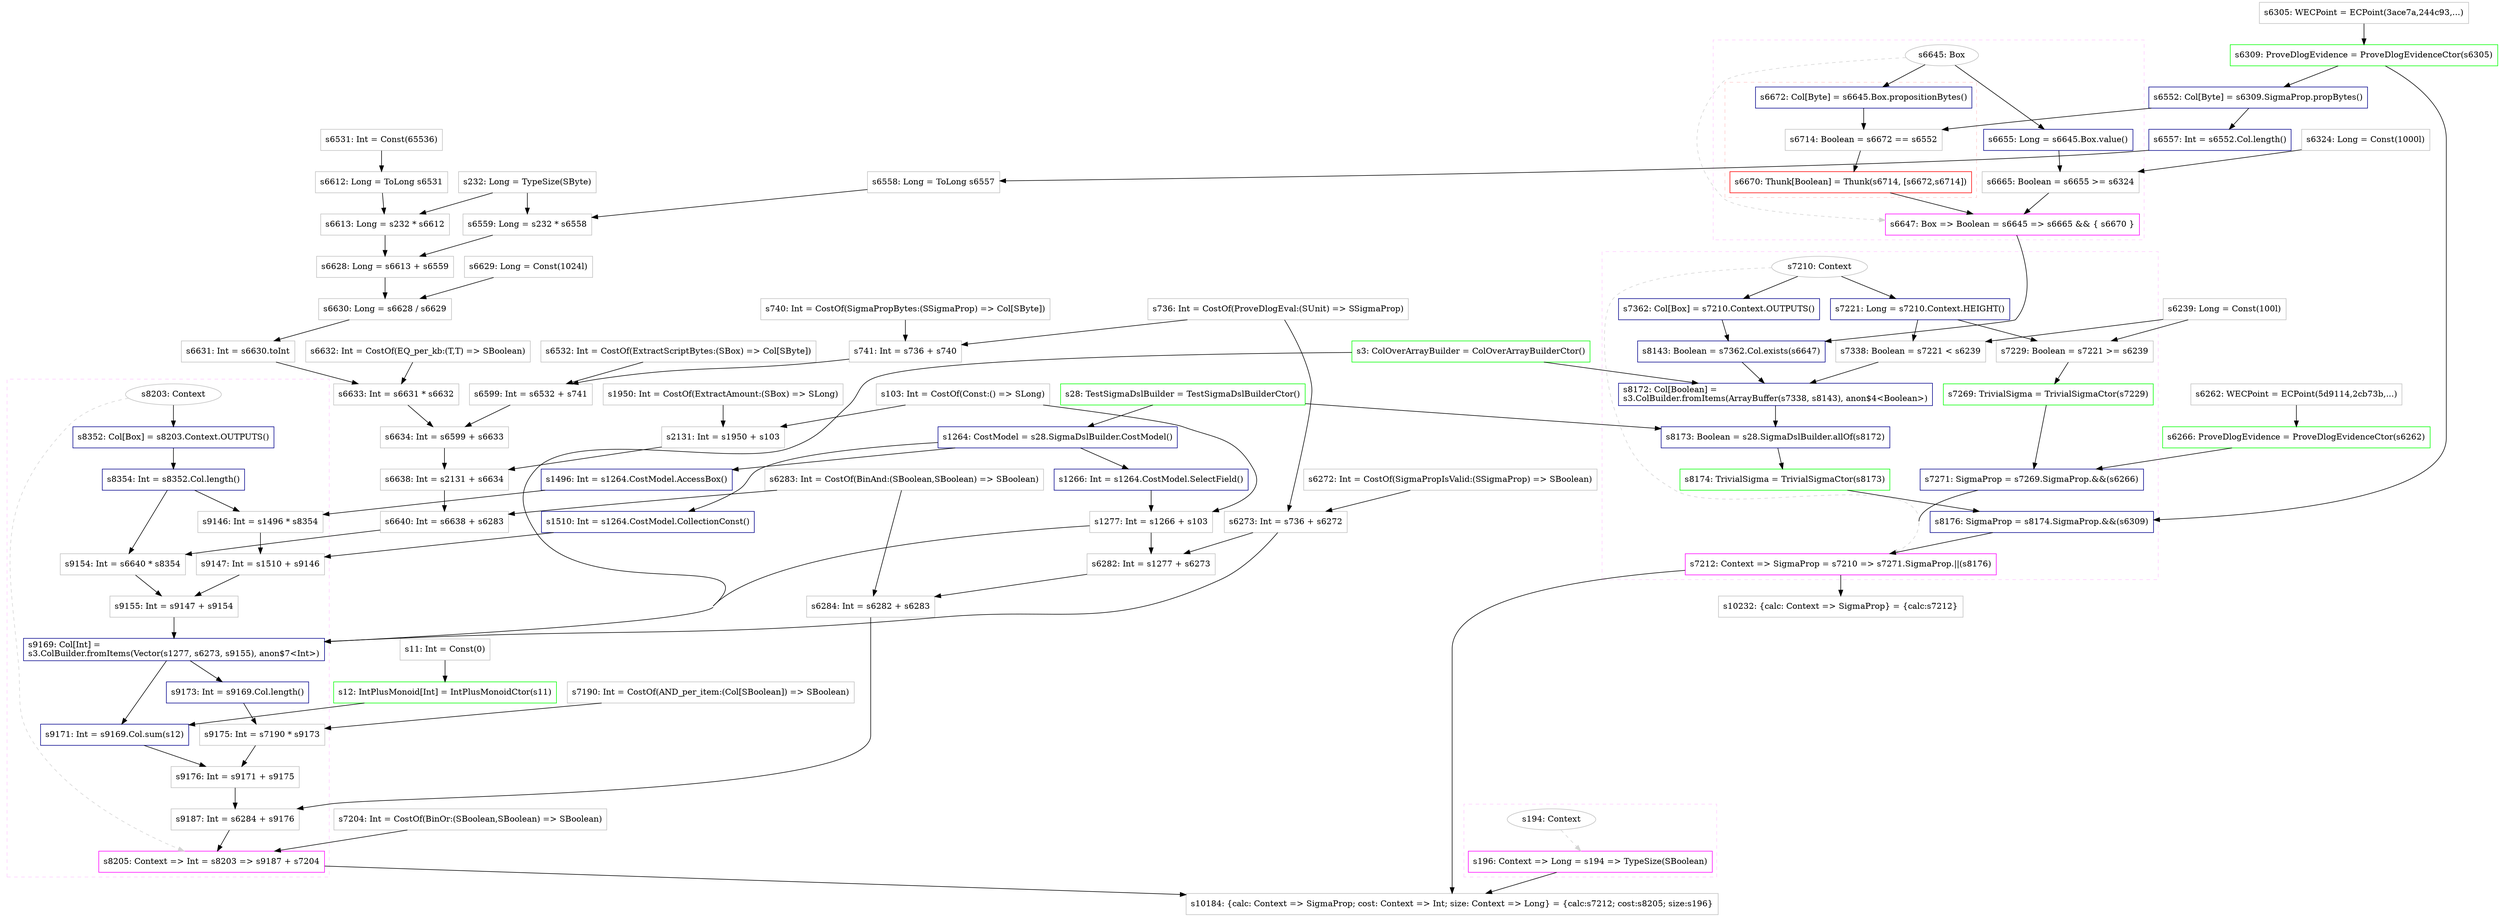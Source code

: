 digraph "CrowdFunding" {
concentrate=true
node [style=filled, fillcolor=orangered]

"s28" [
label="s28: TestSigmaDslBuilder = TestSigmaDslBuilderCtor()"
shape=box, color=green, tooltip="s28:TestSigmaDslBuilder", style=filled, fillcolor=white
]
"s6239" [
label="s6239: Long = Const(100l)"
shape=box, color=gray, tooltip="s6239:Long", style=filled, fillcolor=white
]
"s6305" [
label="s6305: WECPoint = ECPoint(3ace7a,244c93,...)"
shape=box, color=gray, tooltip="s6305:WECPoint", style=filled, fillcolor=white
]
"s6309" [
label="s6309: ProveDlogEvidence = ProveDlogEvidenceCtor(s6305)"
shape=box, color=green, tooltip="s6309:ProveDlogEvidence", style=filled, fillcolor=white
]
"s6552" [
label="s6552: Col[Byte] = s6309.SigmaProp.propBytes()"
shape=box, color=darkblue, tooltip="s6552:Col[Byte]", style=filled, fillcolor=white
]
"s6324" [
label="s6324: Long = Const(1000l)"
shape=box, color=gray, tooltip="s6324:Long", style=filled, fillcolor=white
]
subgraph cluster_s6647 {
style=dashed; color="#FFCCFF"
"s6645" [
label="s6645: Box"
shape=oval, color=gray, tooltip="s6645:Box", style=filled, fillcolor=white
]
"s6647" [
label="s6647: Box => Boolean = s6645 => s6665 && { s6670 }"
shape=box, color=magenta, tooltip="s6647:Box => Boolean", style=filled, fillcolor=white
]
{rank=source; s6645}
"s6655" [
label="s6655: Long = s6645.Box.value()"
shape=box, color=darkblue, tooltip="s6655:Long", style=filled, fillcolor=white
]
"s6665" [
label="s6665: Boolean = s6655 >= s6324"
shape=box, color=gray, tooltip="s6665:Boolean", style=filled, fillcolor=white
]
subgraph cluster_s6670 {
style=dashed; color="#FFCCCC"
"s6670" [
label="s6670: Thunk[Boolean] = Thunk(s6714, [s6672,s6714])"
shape=box, color=red, tooltip="s6670:Thunk[Boolean]", style=filled, fillcolor=white
]
"s6672" [
label="s6672: Col[Byte] = s6645.Box.propositionBytes()"
shape=box, color=darkblue, tooltip="s6672:Col[Byte]", style=filled, fillcolor=white
]
"s6714" [
label="s6714: Boolean = s6672 == s6552"
shape=box, color=gray, tooltip="s6714:Boolean", style=filled, fillcolor=white
]
{rank=sink; s6670}
}
{rank=sink; s6647}
}
"s3" [
label="s3: ColOverArrayBuilder = ColOverArrayBuilderCtor()"
shape=box, color=green, tooltip="s3:ColOverArrayBuilder", style=filled, fillcolor=white
]
"s6262" [
label="s6262: WECPoint = ECPoint(5d9114,2cb73b,...)"
shape=box, color=gray, tooltip="s6262:WECPoint", style=filled, fillcolor=white
]
"s6266" [
label="s6266: ProveDlogEvidence = ProveDlogEvidenceCtor(s6262)"
shape=box, color=green, tooltip="s6266:ProveDlogEvidence", style=filled, fillcolor=white
]
subgraph cluster_s7212 {
style=dashed; color="#FFCCFF"
"s7210" [
label="s7210: Context"
shape=oval, color=gray, tooltip="s7210:Context", style=filled, fillcolor=white
]
"s7212" [
label="s7212: Context => SigmaProp = s7210 => s7271.SigmaProp.||(s8176)"
shape=box, color=magenta, tooltip="s7212:Context => SigmaProp", style=filled, fillcolor=white
]
{rank=source; s7210}
"s7221" [
label="s7221: Long = s7210.Context.HEIGHT()"
shape=box, color=darkblue, tooltip="s7221:Long", style=filled, fillcolor=white
]
"s7229" [
label="s7229: Boolean = s7221 >= s6239"
shape=box, color=gray, tooltip="s7229:Boolean", style=filled, fillcolor=white
]
"s7269" [
label="s7269: TrivialSigma = TrivialSigmaCtor(s7229)"
shape=box, color=green, tooltip="s7269:TrivialSigma", style=filled, fillcolor=white
]
"s7271" [
label="s7271: SigmaProp = s7269.SigmaProp.&&(s6266)"
shape=box, color=darkblue, tooltip="s7271:SigmaProp", style=filled, fillcolor=white
]
"s7338" [
label="s7338: Boolean = s7221 < s6239"
shape=box, color=gray, tooltip="s7338:Boolean", style=filled, fillcolor=white
]
"s7362" [
label="s7362: Col[Box] = s7210.Context.OUTPUTS()"
shape=box, color=darkblue, tooltip="s7362:Col[Box]", style=filled, fillcolor=white
]
"s8143" [
label="s8143: Boolean = s7362.Col.exists(s6647)"
shape=box, color=darkblue, tooltip="s8143:Boolean", style=filled, fillcolor=white
]
"s8172" [
label="s8172: Col[Boolean] =\ls3.ColBuilder.fromItems(ArrayBuffer(s7338, s8143), anon$4<Boolean>)\l"
shape=box, color=darkblue, tooltip="s8172:Col[Boolean]", style=filled, fillcolor=white
]
"s8173" [
label="s8173: Boolean = s28.SigmaDslBuilder.allOf(s8172)"
shape=box, color=darkblue, tooltip="s8173:Boolean", style=filled, fillcolor=white
]
"s8174" [
label="s8174: TrivialSigma = TrivialSigmaCtor(s8173)"
shape=box, color=green, tooltip="s8174:TrivialSigma", style=filled, fillcolor=white
]
"s8176" [
label="s8176: SigmaProp = s8174.SigmaProp.&&(s6309)"
shape=box, color=darkblue, tooltip="s8176:SigmaProp", style=filled, fillcolor=white
]
{rank=sink; s7212}
}
"s1950" [
label="s1950: Int = CostOf(ExtractAmount:(SBox) => SLong)"
shape=box, color=gray, tooltip="s1950:Int", style=filled, fillcolor=white
]
"s103" [
label="s103: Int = CostOf(Const:() => SLong)"
shape=box, color=gray, tooltip="s103:Int", style=filled, fillcolor=white
]
"s2131" [
label="s2131: Int = s1950 + s103"
shape=box, color=gray, tooltip="s2131:Int", style=filled, fillcolor=white
]
"s6532" [
label="s6532: Int = CostOf(ExtractScriptBytes:(SBox) => Col[SByte])"
shape=box, color=gray, tooltip="s6532:Int", style=filled, fillcolor=white
]
"s736" [
label="s736: Int = CostOf(ProveDlogEval:(SUnit) => SSigmaProp)"
shape=box, color=gray, tooltip="s736:Int", style=filled, fillcolor=white
]
"s740" [
label="s740: Int = CostOf(SigmaPropBytes:(SSigmaProp) => Col[SByte])"
shape=box, color=gray, tooltip="s740:Int", style=filled, fillcolor=white
]
"s741" [
label="s741: Int = s736 + s740"
shape=box, color=gray, tooltip="s741:Int", style=filled, fillcolor=white
]
"s6599" [
label="s6599: Int = s6532 + s741"
shape=box, color=gray, tooltip="s6599:Int", style=filled, fillcolor=white
]
"s232" [
label="s232: Long = TypeSize(SByte)"
shape=box, color=gray, tooltip="s232:Long", style=filled, fillcolor=white
]
"s6531" [
label="s6531: Int = Const(65536)"
shape=box, color=gray, tooltip="s6531:Int", style=filled, fillcolor=white
]
"s6612" [
label="s6612: Long = ToLong s6531"
shape=box, color=gray, tooltip="s6612:Long", style=filled, fillcolor=white
]
"s6613" [
label="s6613: Long = s232 * s6612"
shape=box, color=gray, tooltip="s6613:Long", style=filled, fillcolor=white
]
"s6557" [
label="s6557: Int = s6552.Col.length()"
shape=box, color=darkblue, tooltip="s6557:Int", style=filled, fillcolor=white
]
"s6558" [
label="s6558: Long = ToLong s6557"
shape=box, color=gray, tooltip="s6558:Long", style=filled, fillcolor=white
]
"s6559" [
label="s6559: Long = s232 * s6558"
shape=box, color=gray, tooltip="s6559:Long", style=filled, fillcolor=white
]
"s6628" [
label="s6628: Long = s6613 + s6559"
shape=box, color=gray, tooltip="s6628:Long", style=filled, fillcolor=white
]
"s6629" [
label="s6629: Long = Const(1024l)"
shape=box, color=gray, tooltip="s6629:Long", style=filled, fillcolor=white
]
"s6630" [
label="s6630: Long = s6628 / s6629"
shape=box, color=gray, tooltip="s6630:Long", style=filled, fillcolor=white
]
"s6631" [
label="s6631: Int = s6630.toInt"
shape=box, color=gray, tooltip="s6631:Int", style=filled, fillcolor=white
]
"s6632" [
label="s6632: Int = CostOf(EQ_per_kb:(T,T) => SBoolean)"
shape=box, color=gray, tooltip="s6632:Int", style=filled, fillcolor=white
]
"s6633" [
label="s6633: Int = s6631 * s6632"
shape=box, color=gray, tooltip="s6633:Int", style=filled, fillcolor=white
]
"s6634" [
label="s6634: Int = s6599 + s6633"
shape=box, color=gray, tooltip="s6634:Int", style=filled, fillcolor=white
]
"s6638" [
label="s6638: Int = s2131 + s6634"
shape=box, color=gray, tooltip="s6638:Int", style=filled, fillcolor=white
]
"s6283" [
label="s6283: Int = CostOf(BinAnd:(SBoolean,SBoolean) => SBoolean)"
shape=box, color=gray, tooltip="s6283:Int", style=filled, fillcolor=white
]
"s6640" [
label="s6640: Int = s6638 + s6283"
shape=box, color=gray, tooltip="s6640:Int", style=filled, fillcolor=white
]
"s7204" [
label="s7204: Int = CostOf(BinOr:(SBoolean,SBoolean) => SBoolean)"
shape=box, color=gray, tooltip="s7204:Int", style=filled, fillcolor=white
]
"s1264" [
label="s1264: CostModel = s28.SigmaDslBuilder.CostModel()"
shape=box, color=darkblue, tooltip="s1264:CostModel", style=filled, fillcolor=white
]
"s1510" [
label="s1510: Int = s1264.CostModel.CollectionConst()"
shape=box, color=darkblue, tooltip="s1510:Int", style=filled, fillcolor=white
]
"s11" [
label="s11: Int = Const(0)"
shape=box, color=gray, tooltip="s11:Int", style=filled, fillcolor=white
]
"s12" [
label="s12: IntPlusMonoid[Int] = IntPlusMonoidCtor(s11)"
shape=box, color=green, tooltip="s12:IntPlusMonoid[Int]", style=filled, fillcolor=white
]
"s1496" [
label="s1496: Int = s1264.CostModel.AccessBox()"
shape=box, color=darkblue, tooltip="s1496:Int", style=filled, fillcolor=white
]
"s1266" [
label="s1266: Int = s1264.CostModel.SelectField()"
shape=box, color=darkblue, tooltip="s1266:Int", style=filled, fillcolor=white
]
"s1277" [
label="s1277: Int = s1266 + s103"
shape=box, color=gray, tooltip="s1277:Int", style=filled, fillcolor=white
]
"s7190" [
label="s7190: Int = CostOf(AND_per_item:(Col[SBoolean]) => SBoolean)"
shape=box, color=gray, tooltip="s7190:Int", style=filled, fillcolor=white
]
"s6272" [
label="s6272: Int = CostOf(SigmaPropIsValid:(SSigmaProp) => SBoolean)"
shape=box, color=gray, tooltip="s6272:Int", style=filled, fillcolor=white
]
"s6273" [
label="s6273: Int = s736 + s6272"
shape=box, color=gray, tooltip="s6273:Int", style=filled, fillcolor=white
]
"s6282" [
label="s6282: Int = s1277 + s6273"
shape=box, color=gray, tooltip="s6282:Int", style=filled, fillcolor=white
]
"s6284" [
label="s6284: Int = s6282 + s6283"
shape=box, color=gray, tooltip="s6284:Int", style=filled, fillcolor=white
]
subgraph cluster_s8205 {
style=dashed; color="#FFCCFF"
"s8203" [
label="s8203: Context"
shape=oval, color=gray, tooltip="s8203:Context", style=filled, fillcolor=white
]
"s8205" [
label="s8205: Context => Int = s8203 => s9187 + s7204"
shape=box, color=magenta, tooltip="s8205:Context => Int", style=filled, fillcolor=white
]
{rank=source; s8203}
"s8352" [
label="s8352: Col[Box] = s8203.Context.OUTPUTS()"
shape=box, color=darkblue, tooltip="s8352:Col[Box]", style=filled, fillcolor=white
]
"s8354" [
label="s8354: Int = s8352.Col.length()"
shape=box, color=darkblue, tooltip="s8354:Int", style=filled, fillcolor=white
]
"s9146" [
label="s9146: Int = s1496 * s8354"
shape=box, color=gray, tooltip="s9146:Int", style=filled, fillcolor=white
]
"s9147" [
label="s9147: Int = s1510 + s9146"
shape=box, color=gray, tooltip="s9147:Int", style=filled, fillcolor=white
]
"s9154" [
label="s9154: Int = s6640 * s8354"
shape=box, color=gray, tooltip="s9154:Int", style=filled, fillcolor=white
]
"s9155" [
label="s9155: Int = s9147 + s9154"
shape=box, color=gray, tooltip="s9155:Int", style=filled, fillcolor=white
]
"s9169" [
label="s9169: Col[Int] =\ls3.ColBuilder.fromItems(Vector(s1277, s6273, s9155), anon$7<Int>)\l"
shape=box, color=darkblue, tooltip="s9169:Col[Int]", style=filled, fillcolor=white
]
"s9171" [
label="s9171: Int = s9169.Col.sum(s12)"
shape=box, color=darkblue, tooltip="s9171:Int", style=filled, fillcolor=white
]
"s9173" [
label="s9173: Int = s9169.Col.length()"
shape=box, color=darkblue, tooltip="s9173:Int", style=filled, fillcolor=white
]
"s9175" [
label="s9175: Int = s7190 * s9173"
shape=box, color=gray, tooltip="s9175:Int", style=filled, fillcolor=white
]
"s9176" [
label="s9176: Int = s9171 + s9175"
shape=box, color=gray, tooltip="s9176:Int", style=filled, fillcolor=white
]
"s9187" [
label="s9187: Int = s6284 + s9176"
shape=box, color=gray, tooltip="s9187:Int", style=filled, fillcolor=white
]
{rank=sink; s8205}
}
subgraph cluster_s196 {
style=dashed; color="#FFCCFF"
"s194" [
label="s194: Context"
shape=oval, color=gray, tooltip="s194:Context", style=filled, fillcolor=white
]
"s196" [
label="s196: Context => Long = s194 => TypeSize(SBoolean)"
shape=box, color=magenta, tooltip="s196:Context => Long", style=filled, fillcolor=white
]
{rank=source; s194}
{rank=sink; s196}
}
"s10184" [
label="s10184: {calc: Context => SigmaProp; cost: Context => Int; size: Context => Long} = {calc:s7212; cost:s8205; size:s196}"
shape=box, color=gray, tooltip="s10184:{calc: Context => SigmaProp; cost: Context => Int; size: Context => Long}", style=filled, fillcolor=white
]
"s10232" [
label="s10232: {calc: Context => SigmaProp} = {calc:s7212}"
shape=box, color=gray, tooltip="s10232:{calc: Context => SigmaProp}", style=filled, fillcolor=white
]
"s1950" -> "s2131" [style=solid]
"s103" -> "s2131" [style=solid]
"s736" -> "s741" [style=solid]
"s740" -> "s741" [style=solid]
"s6655" -> "s6665" [style=solid]
"s6324" -> "s6665" [style=solid]
"s6645" -> "s6655" [style=solid]
"s6599" -> "s6634" [style=solid]
"s6633" -> "s6634" [style=solid]
"s6638" -> "s6640" [style=solid]
"s6283" -> "s6640" [style=solid]
"s6309" -> "s6552" [style=solid]
"s28" -> "s1264" [style=solid]
"s194" -> "s196" [style=dashed, color=lightgray, weight=0]
"s9147" -> "s9155" [style=solid]
"s9154" -> "s9155" [style=solid]
"s6532" -> "s6599" [style=solid]
"s741" -> "s6599" [style=solid]
"s8203" -> "s8352" [style=solid]
"s6714" -> "s6670" [style=solid]
"s232" -> "s6559" [style=solid]
"s6558" -> "s6559" [style=solid]
"s6630" -> "s6631" [style=solid]
"s6284" -> "s9187" [style=solid]
"s9176" -> "s9187" [style=solid]
"s28" -> "s8173" [style=solid]
"s8172" -> "s8173" [style=solid]
"s1277" -> "s6282" [style=solid]
"s6273" -> "s6282" [style=solid]
"s7229" -> "s7269" [style=solid]
"s7190" -> "s9175" [style=solid]
"s9173" -> "s9175" [style=solid]
"s7221" -> "s7229" [style=solid]
"s6239" -> "s7229" [style=solid]
"s8352" -> "s8354" [style=solid]
"s7212" -> "s10184" [style=solid]
"s8205" -> "s10184" [style=solid]
"s196" -> "s10184" [style=solid]
"s8174" -> "s8176" [style=solid]
"s6309" -> "s8176" [style=solid]
"s6628" -> "s6630" [style=solid]
"s6629" -> "s6630" [style=solid]
"s1264" -> "s1266" [style=solid]
"s7210" -> "s7221" [style=solid]
"s8173" -> "s8174" [style=solid]
"s8203" -> "s8205" [style=dashed, color=lightgray, weight=0]
"s9187" -> "s8205" [style=solid]
"s7204" -> "s8205" [style=solid]
"s9171" -> "s9176" [style=solid]
"s9175" -> "s9176" [style=solid]
"s6645" -> "s6647" [style=dashed, color=lightgray, weight=0]
"s6665" -> "s6647" [style=solid]
"s6670" -> "s6647" [style=solid]
"s3" -> "s9169" [style=solid]
"s1277" -> "s9169" [style=solid]
"s6273" -> "s9169" [style=solid]
"s9155" -> "s9169" [style=solid]
"s9169" -> "s9171" [style=solid]
"s12" -> "s9171" [style=solid]
"s1264" -> "s1510" [style=solid]
"s6640" -> "s9154" [style=solid]
"s8354" -> "s9154" [style=solid]
"s7210" -> "s7212" [style=dashed, color=lightgray, weight=0]
"s7271" -> "s7212" [style=solid]
"s8176" -> "s7212" [style=solid]
"s7212" -> "s10232" [style=solid]
"s11" -> "s12" [style=solid]
"s2131" -> "s6638" [style=solid]
"s6634" -> "s6638" [style=solid]
"s232" -> "s6613" [style=solid]
"s6612" -> "s6613" [style=solid]
"s1496" -> "s9146" [style=solid]
"s8354" -> "s9146" [style=solid]
"s7210" -> "s7362" [style=solid]
"s6613" -> "s6628" [style=solid]
"s6559" -> "s6628" [style=solid]
"s1264" -> "s1496" [style=solid]
"s6645" -> "s6672" [style=solid]
"s1266" -> "s1277" [style=solid]
"s103" -> "s1277" [style=solid]
"s6552" -> "s6557" [style=solid]
"s6262" -> "s6266" [style=solid]
"s7362" -> "s8143" [style=solid]
"s6647" -> "s8143" [style=solid]
"s6631" -> "s6633" [style=solid]
"s6632" -> "s6633" [style=solid]
"s6282" -> "s6284" [style=solid]
"s6283" -> "s6284" [style=solid]
"s7269" -> "s7271" [style=solid]
"s6266" -> "s7271" [style=solid]
"s1510" -> "s9147" [style=solid]
"s9146" -> "s9147" [style=solid]
"s3" -> "s8172" [style=solid]
"s7338" -> "s8172" [style=solid]
"s8143" -> "s8172" [style=solid]
"s9169" -> "s9173" [style=solid]
"s6557" -> "s6558" [style=solid]
"s6672" -> "s6714" [style=solid]
"s6552" -> "s6714" [style=solid]
"s6531" -> "s6612" [style=solid]
"s736" -> "s6273" [style=solid]
"s6272" -> "s6273" [style=solid]
"s6305" -> "s6309" [style=solid]
"s7221" -> "s7338" [style=solid]
"s6239" -> "s7338" [style=solid]
}

